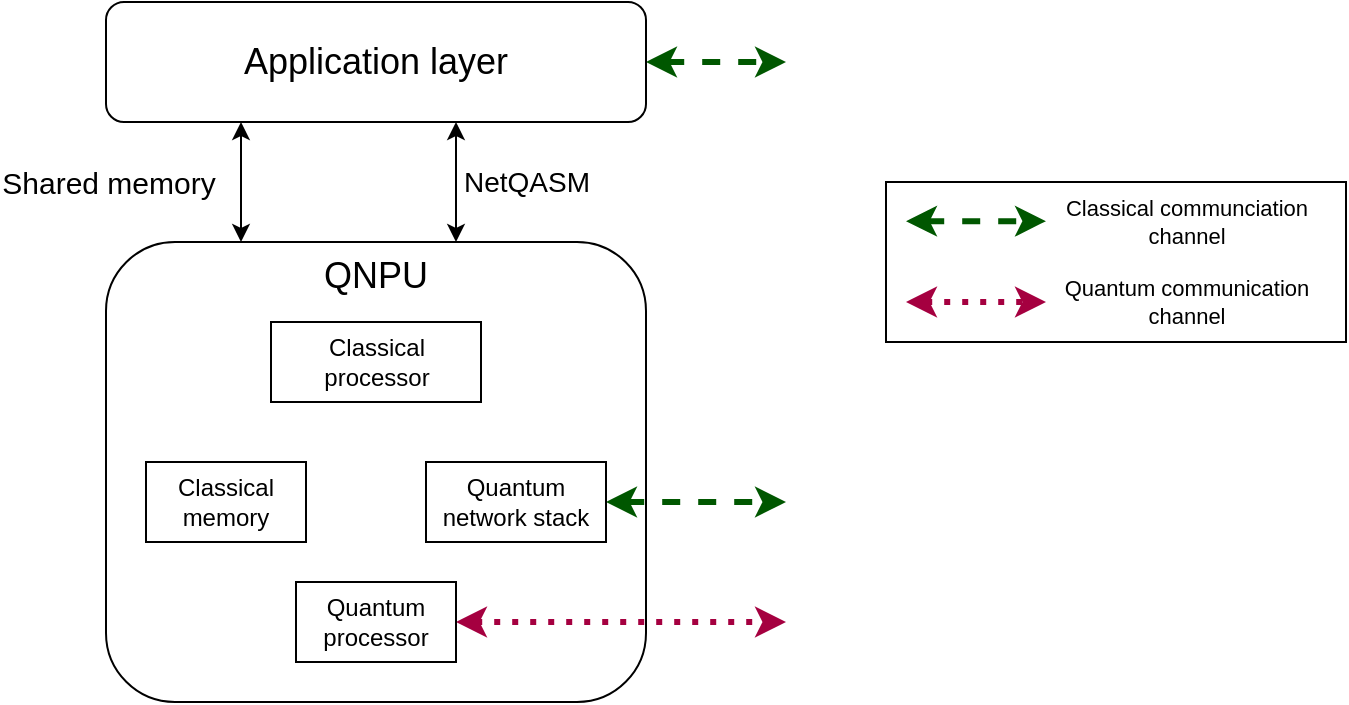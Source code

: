 <mxfile>
    <diagram id="N9yBZ6DVG18FfWYZrw34" name="Page-1">
        <mxGraphModel dx="983" dy="798" grid="1" gridSize="10" guides="1" tooltips="1" connect="1" arrows="1" fold="1" page="1" pageScale="1" pageWidth="850" pageHeight="1100" background="#FFFFFF" math="0" shadow="0">
            <root>
                <mxCell id="0"/>
                <mxCell id="1" parent="0"/>
                <mxCell id="53" value="" style="rounded=0;whiteSpace=wrap;html=1;fillColor=none;" parent="1" vertex="1">
                    <mxGeometry x="530" y="170" width="230" height="80" as="geometry"/>
                </mxCell>
                <mxCell id="54" value="Shared memory" style="edgeStyle=orthogonalEdgeStyle;rounded=0;orthogonalLoop=1;jettySize=auto;html=1;exitX=0.25;exitY=0;exitDx=0;exitDy=0;entryX=0.25;entryY=1;entryDx=0;entryDy=0;fontSize=15;startArrow=classic;startFill=1;" parent="1" source="34" target="45" edge="1">
                    <mxGeometry y="68" relative="1" as="geometry">
                        <mxPoint x="1" as="offset"/>
                    </mxGeometry>
                </mxCell>
                <mxCell id="34" value="QNPU" style="rounded=1;whiteSpace=wrap;html=1;horizontal=1;verticalAlign=top;fontSize=18;" parent="1" vertex="1">
                    <mxGeometry x="140" y="200" width="270" height="230" as="geometry"/>
                </mxCell>
                <mxCell id="35" value="Classical&lt;br&gt;processor" style="rounded=0;whiteSpace=wrap;html=1;" parent="1" vertex="1">
                    <mxGeometry x="222.5" y="240" width="105" height="40" as="geometry"/>
                </mxCell>
                <mxCell id="36" value="Classical&lt;br&gt;memory" style="rounded=0;whiteSpace=wrap;html=1;" parent="1" vertex="1">
                    <mxGeometry x="160" y="310" width="80" height="40" as="geometry"/>
                </mxCell>
                <mxCell id="48" style="edgeStyle=orthogonalEdgeStyle;rounded=0;orthogonalLoop=1;jettySize=auto;html=1;exitX=1;exitY=0.5;exitDx=0;exitDy=0;dashed=1;strokeWidth=3;fillColor=#008a00;strokeColor=#005700;startArrow=classic;startFill=1;" parent="1" source="37" edge="1">
                    <mxGeometry relative="1" as="geometry">
                        <mxPoint x="480" y="330" as="targetPoint"/>
                    </mxGeometry>
                </mxCell>
                <mxCell id="37" value="Quantum&lt;br&gt;network stack" style="rounded=0;whiteSpace=wrap;html=1;" parent="1" vertex="1">
                    <mxGeometry x="300" y="310" width="90" height="40" as="geometry"/>
                </mxCell>
                <mxCell id="49" style="edgeStyle=orthogonalEdgeStyle;rounded=0;orthogonalLoop=1;jettySize=auto;html=1;exitX=1;exitY=0.5;exitDx=0;exitDy=0;dashed=1;strokeWidth=3;fillColor=#d80073;strokeColor=#A50040;startArrow=classic;startFill=1;dashPattern=1 2;" parent="1" source="38" edge="1">
                    <mxGeometry relative="1" as="geometry">
                        <mxPoint x="480" y="390" as="targetPoint"/>
                    </mxGeometry>
                </mxCell>
                <mxCell id="38" value="Quantum&lt;br&gt;processor" style="rounded=0;whiteSpace=wrap;html=1;" parent="1" vertex="1">
                    <mxGeometry x="235" y="370" width="80" height="40" as="geometry"/>
                </mxCell>
                <mxCell id="47" style="edgeStyle=none;rounded=0;orthogonalLoop=1;jettySize=auto;html=1;exitX=1;exitY=0.5;exitDx=0;exitDy=0;startArrow=classic;startFill=1;dashed=1;fillColor=#008a00;strokeWidth=3;strokeColor=#005700;" parent="1" source="45" edge="1">
                    <mxGeometry relative="1" as="geometry">
                        <mxPoint x="480" y="110" as="targetPoint"/>
                    </mxGeometry>
                </mxCell>
                <mxCell id="45" value="Application layer" style="rounded=1;whiteSpace=wrap;html=1;fontSize=18;" parent="1" vertex="1">
                    <mxGeometry x="140" y="80" width="270" height="60" as="geometry"/>
                </mxCell>
                <mxCell id="51" value="Classical communciation&lt;br&gt;channel" style="edgeStyle=none;rounded=0;orthogonalLoop=1;jettySize=auto;html=1;exitX=1;exitY=0.5;exitDx=0;exitDy=0;startArrow=classic;startFill=1;dashed=1;fillColor=#008a00;strokeWidth=3;strokeColor=#005700;" parent="1" edge="1">
                    <mxGeometry x="1" y="70" relative="1" as="geometry">
                        <mxPoint x="610" y="189.58" as="targetPoint"/>
                        <mxPoint x="540" y="189.58" as="sourcePoint"/>
                        <mxPoint x="70" y="70" as="offset"/>
                    </mxGeometry>
                </mxCell>
                <mxCell id="52" value="Quantum communication&lt;br&gt;channel" style="edgeStyle=none;rounded=0;orthogonalLoop=1;jettySize=auto;html=1;exitX=1;exitY=0.5;exitDx=0;exitDy=0;startArrow=classic;startFill=1;dashed=1;fillColor=#d80073;strokeWidth=3;strokeColor=#A50040;dashPattern=1 2;" parent="1" edge="1">
                    <mxGeometry x="1" y="70" relative="1" as="geometry">
                        <mxPoint x="610" y="230.0" as="targetPoint"/>
                        <mxPoint x="540" y="230.0" as="sourcePoint"/>
                        <mxPoint x="70" y="70" as="offset"/>
                    </mxGeometry>
                </mxCell>
                <mxCell id="55" value="NetQASM" style="edgeStyle=none;rounded=0;orthogonalLoop=1;jettySize=auto;html=1;exitX=0.5;exitY=1;exitDx=0;exitDy=0;entryX=0.5;entryY=0;entryDx=0;entryDy=0;startArrow=classic;startFill=1;fontSize=14;" parent="1" edge="1">
                    <mxGeometry y="35" relative="1" as="geometry">
                        <mxPoint as="offset"/>
                        <mxPoint x="315" y="140" as="sourcePoint"/>
                        <mxPoint x="315" y="200" as="targetPoint"/>
                    </mxGeometry>
                </mxCell>
            </root>
        </mxGraphModel>
    </diagram>
</mxfile>